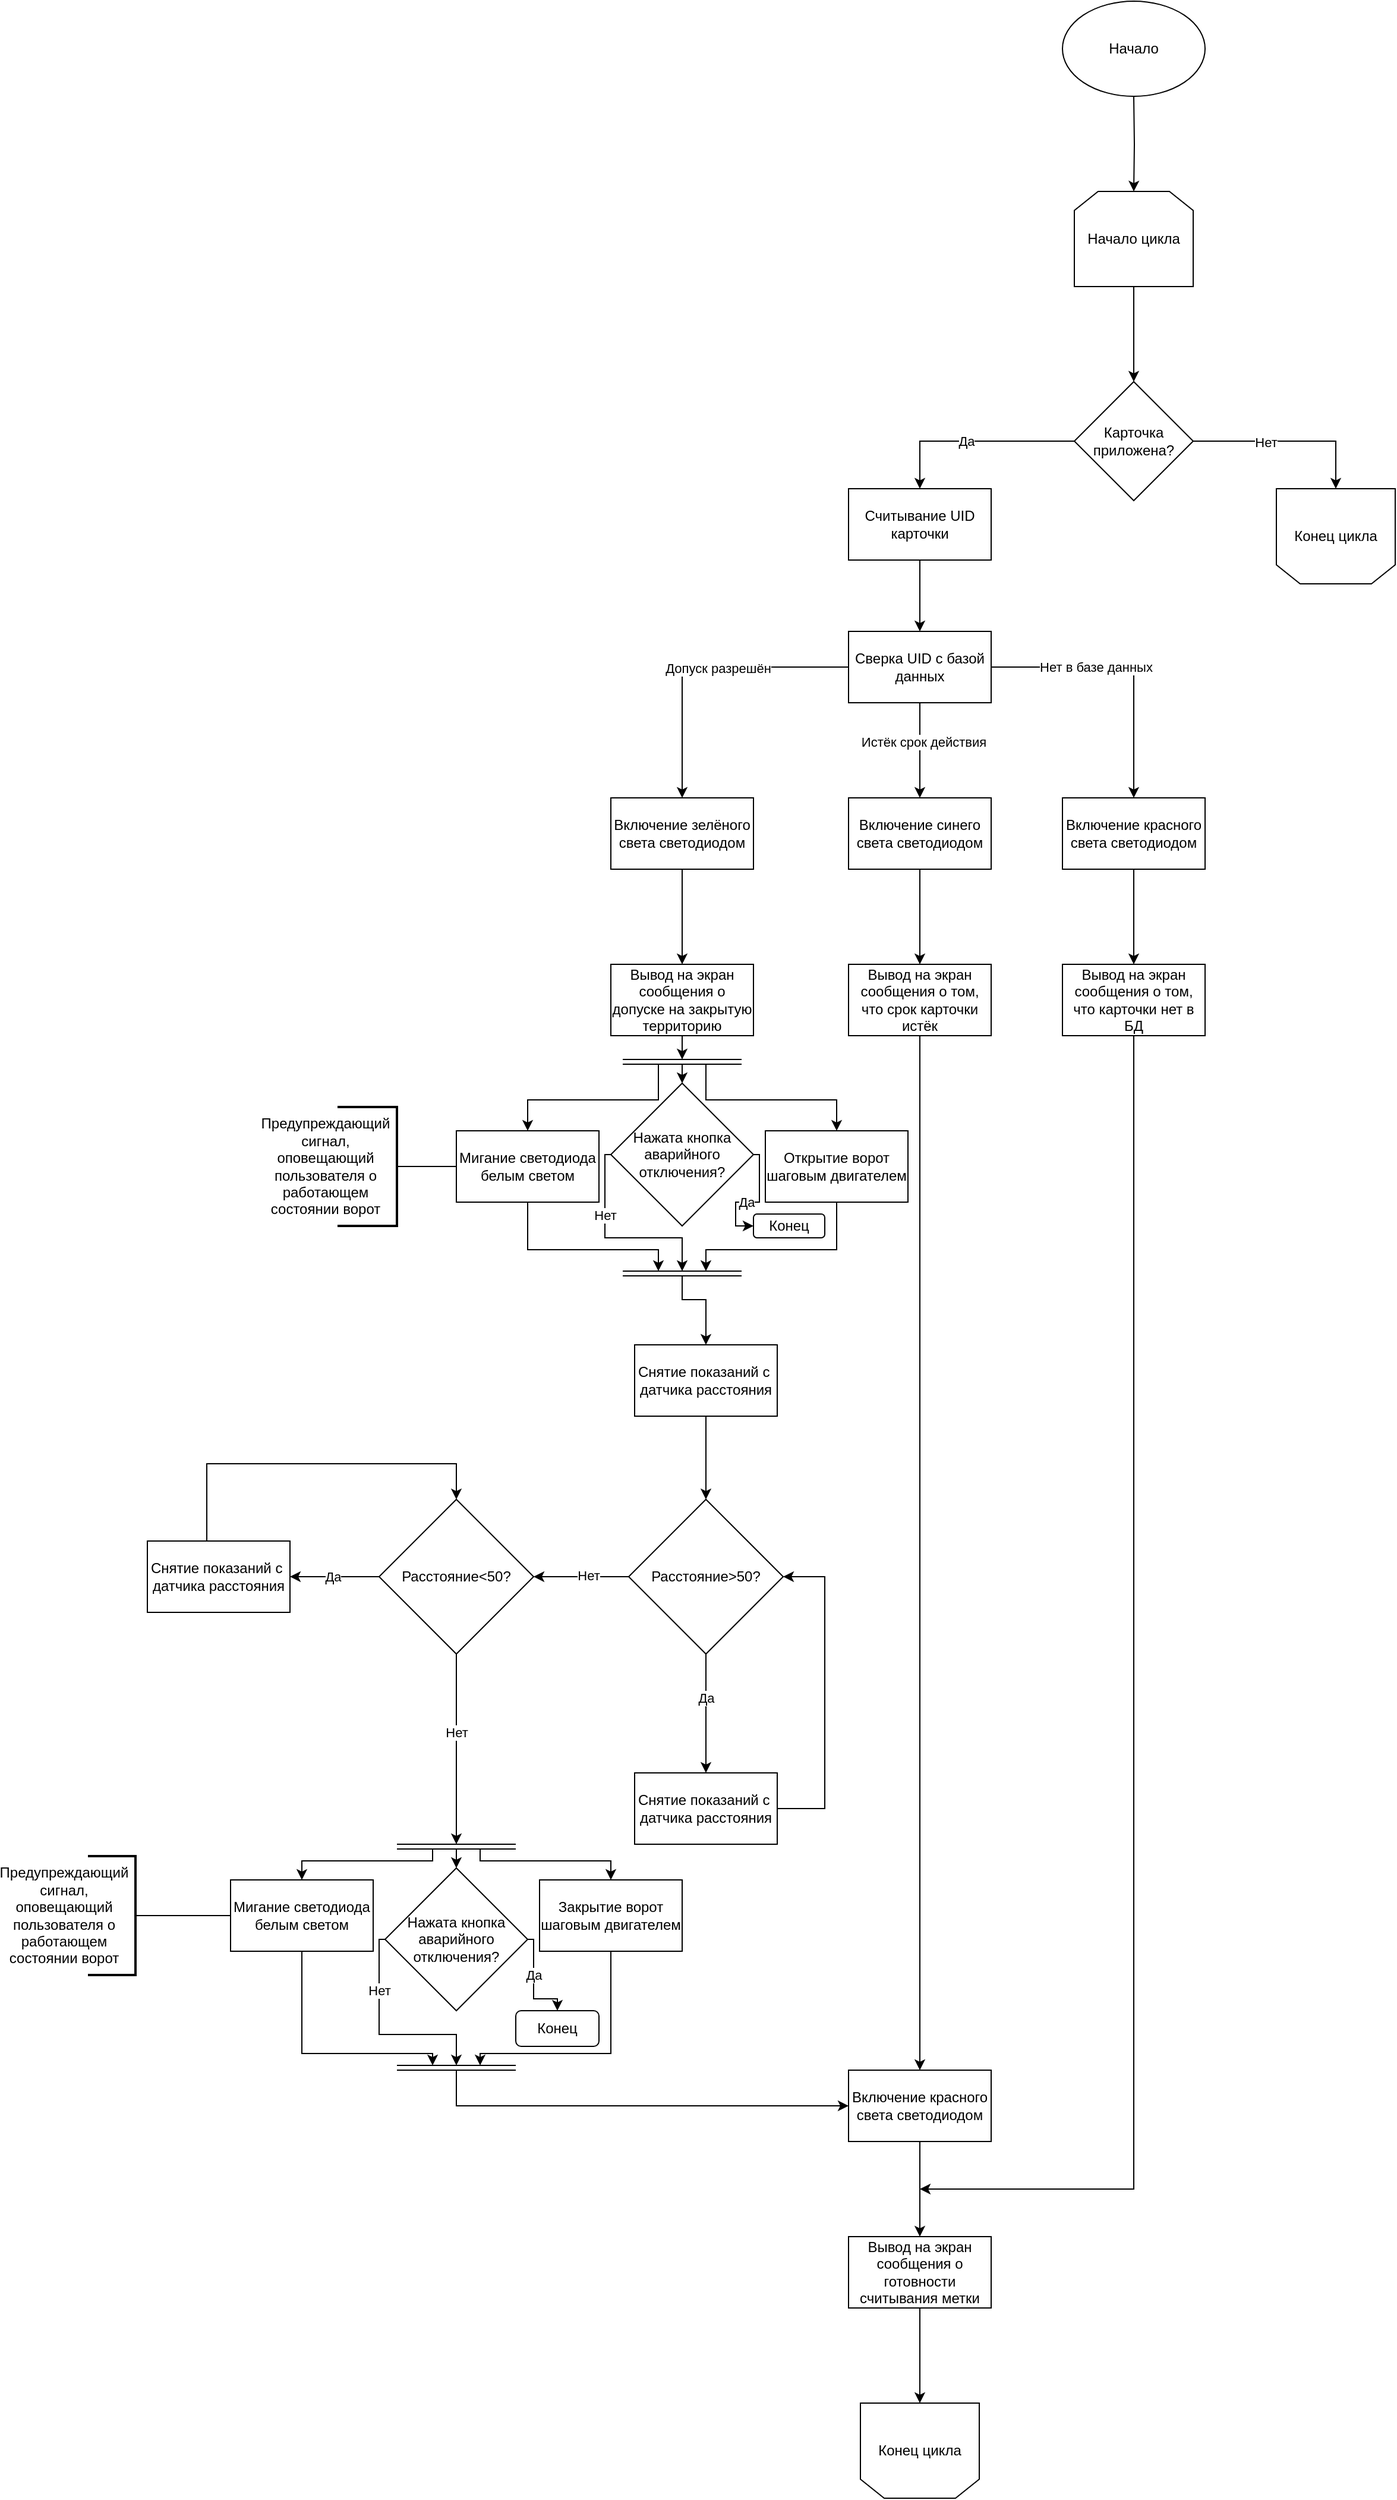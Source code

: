 <mxfile version="26.0.7">
  <diagram name="Страница — 1" id="t1DTH6luhI0Vncp7Gcck">
    <mxGraphModel dx="1982" dy="653" grid="1" gridSize="10" guides="1" tooltips="1" connect="1" arrows="1" fold="1" page="1" pageScale="1" pageWidth="827" pageHeight="1169" math="0" shadow="0">
      <root>
        <mxCell id="0" />
        <mxCell id="1" parent="0" />
        <mxCell id="eaVRgLf13GCo1K8f5q9O-1" value="Начало" style="ellipse;whiteSpace=wrap;html=1;" parent="1" vertex="1">
          <mxGeometry x="320" y="190" width="120" height="80" as="geometry" />
        </mxCell>
        <mxCell id="eaVRgLf13GCo1K8f5q9O-6" style="edgeStyle=orthogonalEdgeStyle;rounded=0;orthogonalLoop=1;jettySize=auto;html=1;entryX=0.5;entryY=0;entryDx=0;entryDy=0;" parent="1" target="eaVRgLf13GCo1K8f5q9O-5" edge="1">
          <mxGeometry relative="1" as="geometry">
            <mxPoint x="380.0" y="270" as="sourcePoint" />
          </mxGeometry>
        </mxCell>
        <mxCell id="eaVRgLf13GCo1K8f5q9O-8" style="edgeStyle=orthogonalEdgeStyle;rounded=0;orthogonalLoop=1;jettySize=auto;html=1;entryX=0.5;entryY=0;entryDx=0;entryDy=0;" parent="1" source="eaVRgLf13GCo1K8f5q9O-5" target="eaVRgLf13GCo1K8f5q9O-7" edge="1">
          <mxGeometry relative="1" as="geometry" />
        </mxCell>
        <mxCell id="eaVRgLf13GCo1K8f5q9O-5" value="Начало цикла" style="shape=loopLimit;whiteSpace=wrap;html=1;" parent="1" vertex="1">
          <mxGeometry x="330" y="350" width="100" height="80" as="geometry" />
        </mxCell>
        <mxCell id="eaVRgLf13GCo1K8f5q9O-10" value="" style="edgeStyle=orthogonalEdgeStyle;rounded=0;orthogonalLoop=1;jettySize=auto;html=1;entryX=0.5;entryY=1;entryDx=0;entryDy=0;" parent="1" source="eaVRgLf13GCo1K8f5q9O-7" target="eaVRgLf13GCo1K8f5q9O-12" edge="1">
          <mxGeometry relative="1" as="geometry">
            <mxPoint x="500" y="560" as="targetPoint" />
          </mxGeometry>
        </mxCell>
        <mxCell id="eaVRgLf13GCo1K8f5q9O-11" value="Нет" style="edgeLabel;html=1;align=center;verticalAlign=middle;resizable=0;points=[];" parent="eaVRgLf13GCo1K8f5q9O-10" vertex="1" connectable="0">
          <mxGeometry x="-0.245" y="-1" relative="1" as="geometry">
            <mxPoint as="offset" />
          </mxGeometry>
        </mxCell>
        <mxCell id="eaVRgLf13GCo1K8f5q9O-14" value="" style="edgeStyle=orthogonalEdgeStyle;rounded=0;orthogonalLoop=1;jettySize=auto;html=1;" parent="1" source="eaVRgLf13GCo1K8f5q9O-7" target="eaVRgLf13GCo1K8f5q9O-13" edge="1">
          <mxGeometry relative="1" as="geometry">
            <Array as="points">
              <mxPoint x="200" y="560" />
            </Array>
          </mxGeometry>
        </mxCell>
        <mxCell id="eaVRgLf13GCo1K8f5q9O-15" value="Да" style="edgeLabel;html=1;align=center;verticalAlign=middle;resizable=0;points=[];" parent="eaVRgLf13GCo1K8f5q9O-14" vertex="1" connectable="0">
          <mxGeometry x="0.078" relative="1" as="geometry">
            <mxPoint as="offset" />
          </mxGeometry>
        </mxCell>
        <mxCell id="eaVRgLf13GCo1K8f5q9O-7" value="Карточка приложена?" style="rhombus;whiteSpace=wrap;html=1;" parent="1" vertex="1">
          <mxGeometry x="330" y="510" width="100" height="100" as="geometry" />
        </mxCell>
        <mxCell id="eaVRgLf13GCo1K8f5q9O-12" value="Конец цикла" style="shape=loopLimit;whiteSpace=wrap;html=1;direction=west;" parent="1" vertex="1">
          <mxGeometry x="500" y="600" width="100" height="80" as="geometry" />
        </mxCell>
        <mxCell id="eaVRgLf13GCo1K8f5q9O-17" style="edgeStyle=orthogonalEdgeStyle;rounded=0;orthogonalLoop=1;jettySize=auto;html=1;entryX=0.5;entryY=0;entryDx=0;entryDy=0;" parent="1" source="eaVRgLf13GCo1K8f5q9O-13" target="eaVRgLf13GCo1K8f5q9O-16" edge="1">
          <mxGeometry relative="1" as="geometry" />
        </mxCell>
        <mxCell id="eaVRgLf13GCo1K8f5q9O-13" value="Считывание UID карточки" style="whiteSpace=wrap;html=1;" parent="1" vertex="1">
          <mxGeometry x="140" y="600" width="120" height="60" as="geometry" />
        </mxCell>
        <mxCell id="eaVRgLf13GCo1K8f5q9O-37" style="edgeStyle=orthogonalEdgeStyle;rounded=0;orthogonalLoop=1;jettySize=auto;html=1;entryX=0.5;entryY=0;entryDx=0;entryDy=0;" parent="1" source="eaVRgLf13GCo1K8f5q9O-16" target="eaVRgLf13GCo1K8f5q9O-27" edge="1">
          <mxGeometry relative="1" as="geometry" />
        </mxCell>
        <mxCell id="eaVRgLf13GCo1K8f5q9O-40" value="Допуск разрешён" style="edgeLabel;html=1;align=center;verticalAlign=middle;resizable=0;points=[];" parent="eaVRgLf13GCo1K8f5q9O-37" vertex="1" connectable="0">
          <mxGeometry x="-0.116" y="1" relative="1" as="geometry">
            <mxPoint as="offset" />
          </mxGeometry>
        </mxCell>
        <mxCell id="eaVRgLf13GCo1K8f5q9O-38" style="edgeStyle=orthogonalEdgeStyle;rounded=0;orthogonalLoop=1;jettySize=auto;html=1;entryX=0.5;entryY=0;entryDx=0;entryDy=0;" parent="1" source="eaVRgLf13GCo1K8f5q9O-16" target="eaVRgLf13GCo1K8f5q9O-29" edge="1">
          <mxGeometry relative="1" as="geometry" />
        </mxCell>
        <mxCell id="eaVRgLf13GCo1K8f5q9O-41" value="Истёк срок действия" style="edgeLabel;html=1;align=center;verticalAlign=middle;resizable=0;points=[];" parent="eaVRgLf13GCo1K8f5q9O-38" vertex="1" connectable="0">
          <mxGeometry x="-0.172" y="3" relative="1" as="geometry">
            <mxPoint as="offset" />
          </mxGeometry>
        </mxCell>
        <mxCell id="eaVRgLf13GCo1K8f5q9O-39" style="edgeStyle=orthogonalEdgeStyle;rounded=0;orthogonalLoop=1;jettySize=auto;html=1;entryX=0.5;entryY=0;entryDx=0;entryDy=0;" parent="1" source="eaVRgLf13GCo1K8f5q9O-16" target="eaVRgLf13GCo1K8f5q9O-28" edge="1">
          <mxGeometry relative="1" as="geometry" />
        </mxCell>
        <mxCell id="eaVRgLf13GCo1K8f5q9O-42" value="Нет в базе данных" style="edgeLabel;html=1;align=center;verticalAlign=middle;resizable=0;points=[];" parent="eaVRgLf13GCo1K8f5q9O-39" vertex="1" connectable="0">
          <mxGeometry x="-0.241" relative="1" as="geometry">
            <mxPoint as="offset" />
          </mxGeometry>
        </mxCell>
        <mxCell id="eaVRgLf13GCo1K8f5q9O-16" value="Сверка UID с базой данных" style="rounded=0;whiteSpace=wrap;html=1;" parent="1" vertex="1">
          <mxGeometry x="140" y="720" width="120" height="60" as="geometry" />
        </mxCell>
        <mxCell id="eaVRgLf13GCo1K8f5q9O-78" style="edgeStyle=orthogonalEdgeStyle;rounded=0;orthogonalLoop=1;jettySize=auto;html=1;exitX=0.5;exitY=1;exitDx=0;exitDy=0;" parent="1" source="eaVRgLf13GCo1K8f5q9O-18" edge="1">
          <mxGeometry relative="1" as="geometry">
            <Array as="points">
              <mxPoint x="380" y="2030" />
            </Array>
            <mxPoint x="320.0" y="1140" as="sourcePoint" />
            <mxPoint x="200" y="2030" as="targetPoint" />
          </mxGeometry>
        </mxCell>
        <mxCell id="eaVRgLf13GCo1K8f5q9O-18" value="Вывод на экран сообщения о том, что карточки нет в БД" style="rounded=0;whiteSpace=wrap;html=1;" parent="1" vertex="1">
          <mxGeometry x="320" y="1000" width="120" height="60" as="geometry" />
        </mxCell>
        <mxCell id="eaVRgLf13GCo1K8f5q9O-77" style="edgeStyle=orthogonalEdgeStyle;rounded=0;orthogonalLoop=1;jettySize=auto;html=1;entryX=0.5;entryY=0;entryDx=0;entryDy=0;" parent="1" source="eaVRgLf13GCo1K8f5q9O-19" target="eaVRgLf13GCo1K8f5q9O-75" edge="1">
          <mxGeometry relative="1" as="geometry" />
        </mxCell>
        <mxCell id="eaVRgLf13GCo1K8f5q9O-19" value="Вывод на экран сообщения о том, что срок карточки истёк" style="rounded=0;whiteSpace=wrap;html=1;" parent="1" vertex="1">
          <mxGeometry x="140" y="1000" width="120" height="60" as="geometry" />
        </mxCell>
        <mxCell id="64g3UU07tkRlju5w_jRk-73" style="edgeStyle=orthogonalEdgeStyle;rounded=0;orthogonalLoop=1;jettySize=auto;html=1;" edge="1" parent="1" source="eaVRgLf13GCo1K8f5q9O-20">
          <mxGeometry relative="1" as="geometry">
            <mxPoint y="1080" as="targetPoint" />
          </mxGeometry>
        </mxCell>
        <mxCell id="eaVRgLf13GCo1K8f5q9O-20" value="Вывод на экран сообщения о допуске на закрытую территорию" style="rounded=0;whiteSpace=wrap;html=1;" parent="1" vertex="1">
          <mxGeometry x="-60" y="1000" width="120" height="60" as="geometry" />
        </mxCell>
        <mxCell id="eaVRgLf13GCo1K8f5q9O-45" style="edgeStyle=orthogonalEdgeStyle;rounded=0;orthogonalLoop=1;jettySize=auto;html=1;entryX=0.5;entryY=0;entryDx=0;entryDy=0;" parent="1" source="eaVRgLf13GCo1K8f5q9O-27" target="eaVRgLf13GCo1K8f5q9O-20" edge="1">
          <mxGeometry relative="1" as="geometry" />
        </mxCell>
        <mxCell id="eaVRgLf13GCo1K8f5q9O-27" value="Включение зелёного света светодиодом" style="rounded=0;whiteSpace=wrap;html=1;" parent="1" vertex="1">
          <mxGeometry x="-60" y="860" width="120" height="60" as="geometry" />
        </mxCell>
        <mxCell id="eaVRgLf13GCo1K8f5q9O-43" style="edgeStyle=orthogonalEdgeStyle;rounded=0;orthogonalLoop=1;jettySize=auto;html=1;entryX=0.5;entryY=0;entryDx=0;entryDy=0;" parent="1" source="eaVRgLf13GCo1K8f5q9O-28" target="eaVRgLf13GCo1K8f5q9O-18" edge="1">
          <mxGeometry relative="1" as="geometry" />
        </mxCell>
        <mxCell id="eaVRgLf13GCo1K8f5q9O-28" value="Включение красного света светодиодом" style="rounded=0;whiteSpace=wrap;html=1;" parent="1" vertex="1">
          <mxGeometry x="320" y="860" width="120" height="60" as="geometry" />
        </mxCell>
        <mxCell id="eaVRgLf13GCo1K8f5q9O-44" style="edgeStyle=orthogonalEdgeStyle;rounded=0;orthogonalLoop=1;jettySize=auto;html=1;entryX=0.5;entryY=0;entryDx=0;entryDy=0;" parent="1" source="eaVRgLf13GCo1K8f5q9O-29" target="eaVRgLf13GCo1K8f5q9O-19" edge="1">
          <mxGeometry relative="1" as="geometry" />
        </mxCell>
        <mxCell id="eaVRgLf13GCo1K8f5q9O-29" value="Включение синего света светодиодом" style="rounded=0;whiteSpace=wrap;html=1;" parent="1" vertex="1">
          <mxGeometry x="140" y="860" width="120" height="60" as="geometry" />
        </mxCell>
        <mxCell id="eaVRgLf13GCo1K8f5q9O-34" value="Открытие ворот шаговым двигателем" style="rounded=0;whiteSpace=wrap;html=1;" parent="1" vertex="1">
          <mxGeometry x="70" y="1140" width="120" height="60" as="geometry" />
        </mxCell>
        <mxCell id="64g3UU07tkRlju5w_jRk-20" style="edgeStyle=orthogonalEdgeStyle;rounded=0;orthogonalLoop=1;jettySize=auto;html=1;" edge="1" parent="1" source="eaVRgLf13GCo1K8f5q9O-49" target="eaVRgLf13GCo1K8f5q9O-52">
          <mxGeometry relative="1" as="geometry" />
        </mxCell>
        <mxCell id="eaVRgLf13GCo1K8f5q9O-49" value="Снятие показаний с&amp;nbsp; датчика расстояния" style="rounded=0;whiteSpace=wrap;html=1;" parent="1" vertex="1">
          <mxGeometry x="-40" y="1320" width="120" height="60" as="geometry" />
        </mxCell>
        <mxCell id="eaVRgLf13GCo1K8f5q9O-56" value="" style="edgeStyle=orthogonalEdgeStyle;rounded=0;orthogonalLoop=1;jettySize=auto;html=1;" parent="1" source="eaVRgLf13GCo1K8f5q9O-52" target="eaVRgLf13GCo1K8f5q9O-55" edge="1">
          <mxGeometry relative="1" as="geometry" />
        </mxCell>
        <mxCell id="eaVRgLf13GCo1K8f5q9O-64" value="Да" style="edgeLabel;html=1;align=center;verticalAlign=middle;resizable=0;points=[];" parent="eaVRgLf13GCo1K8f5q9O-56" vertex="1" connectable="0">
          <mxGeometry x="-0.272" relative="1" as="geometry">
            <mxPoint as="offset" />
          </mxGeometry>
        </mxCell>
        <mxCell id="eaVRgLf13GCo1K8f5q9O-63" value="" style="edgeStyle=orthogonalEdgeStyle;rounded=0;orthogonalLoop=1;jettySize=auto;html=1;exitX=0;exitY=0.5;exitDx=0;exitDy=0;entryX=1;entryY=0.5;entryDx=0;entryDy=0;" parent="1" source="eaVRgLf13GCo1K8f5q9O-52" target="eaVRgLf13GCo1K8f5q9O-62" edge="1">
          <mxGeometry relative="1" as="geometry">
            <Array as="points">
              <mxPoint x="-90" y="1515" />
              <mxPoint x="-90" y="1515" />
            </Array>
          </mxGeometry>
        </mxCell>
        <mxCell id="eaVRgLf13GCo1K8f5q9O-71" value="Нет" style="edgeLabel;html=1;align=center;verticalAlign=middle;resizable=0;points=[];" parent="eaVRgLf13GCo1K8f5q9O-63" vertex="1" connectable="0">
          <mxGeometry x="-0.143" y="-1" relative="1" as="geometry">
            <mxPoint as="offset" />
          </mxGeometry>
        </mxCell>
        <mxCell id="eaVRgLf13GCo1K8f5q9O-52" value="Расстояние&amp;gt;50?" style="rhombus;whiteSpace=wrap;html=1;" parent="1" vertex="1">
          <mxGeometry x="-45" y="1450" width="130" height="130" as="geometry" />
        </mxCell>
        <mxCell id="64g3UU07tkRlju5w_jRk-40" style="edgeStyle=orthogonalEdgeStyle;rounded=0;orthogonalLoop=1;jettySize=auto;html=1;entryX=1;entryY=0.5;entryDx=0;entryDy=0;exitX=1;exitY=0.5;exitDx=0;exitDy=0;" edge="1" parent="1" source="eaVRgLf13GCo1K8f5q9O-55" target="eaVRgLf13GCo1K8f5q9O-52">
          <mxGeometry relative="1" as="geometry">
            <Array as="points">
              <mxPoint x="120" y="1710" />
              <mxPoint x="120" y="1515" />
            </Array>
          </mxGeometry>
        </mxCell>
        <mxCell id="eaVRgLf13GCo1K8f5q9O-55" value="Снятие показаний с&amp;nbsp; датчика расстояния" style="rounded=0;whiteSpace=wrap;html=1;" parent="1" vertex="1">
          <mxGeometry x="-40" y="1680" width="120" height="60" as="geometry" />
        </mxCell>
        <mxCell id="eaVRgLf13GCo1K8f5q9O-67" value="" style="edgeStyle=orthogonalEdgeStyle;rounded=0;orthogonalLoop=1;jettySize=auto;html=1;" parent="1" source="eaVRgLf13GCo1K8f5q9O-62" target="eaVRgLf13GCo1K8f5q9O-66" edge="1">
          <mxGeometry relative="1" as="geometry" />
        </mxCell>
        <mxCell id="eaVRgLf13GCo1K8f5q9O-68" value="Да" style="edgeLabel;html=1;align=center;verticalAlign=middle;resizable=0;points=[];" parent="eaVRgLf13GCo1K8f5q9O-67" vertex="1" connectable="0">
          <mxGeometry x="0.039" relative="1" as="geometry">
            <mxPoint as="offset" />
          </mxGeometry>
        </mxCell>
        <mxCell id="64g3UU07tkRlju5w_jRk-23" style="edgeStyle=orthogonalEdgeStyle;rounded=0;orthogonalLoop=1;jettySize=auto;html=1;" edge="1" parent="1" source="eaVRgLf13GCo1K8f5q9O-62">
          <mxGeometry relative="1" as="geometry">
            <mxPoint x="-190" y="1740" as="targetPoint" />
          </mxGeometry>
        </mxCell>
        <mxCell id="64g3UU07tkRlju5w_jRk-25" value="Нет" style="edgeLabel;html=1;align=center;verticalAlign=middle;resizable=0;points=[];" vertex="1" connectable="0" parent="64g3UU07tkRlju5w_jRk-23">
          <mxGeometry x="-0.176" relative="1" as="geometry">
            <mxPoint as="offset" />
          </mxGeometry>
        </mxCell>
        <mxCell id="eaVRgLf13GCo1K8f5q9O-62" value="Расстояние&amp;lt;50?" style="rhombus;whiteSpace=wrap;html=1;" parent="1" vertex="1">
          <mxGeometry x="-255" y="1450" width="130" height="130" as="geometry" />
        </mxCell>
        <mxCell id="eaVRgLf13GCo1K8f5q9O-69" style="edgeStyle=orthogonalEdgeStyle;rounded=0;orthogonalLoop=1;jettySize=auto;html=1;entryX=0.5;entryY=0;entryDx=0;entryDy=0;" parent="1" source="eaVRgLf13GCo1K8f5q9O-66" target="eaVRgLf13GCo1K8f5q9O-62" edge="1">
          <mxGeometry relative="1" as="geometry">
            <Array as="points">
              <mxPoint x="-400" y="1420" />
              <mxPoint x="-190" y="1420" />
            </Array>
          </mxGeometry>
        </mxCell>
        <mxCell id="eaVRgLf13GCo1K8f5q9O-66" value="Снятие показаний с&amp;nbsp; датчика расстояния" style="whiteSpace=wrap;html=1;" parent="1" vertex="1">
          <mxGeometry x="-450" y="1485" width="120" height="60" as="geometry" />
        </mxCell>
        <mxCell id="eaVRgLf13GCo1K8f5q9O-72" value="Закрытие ворот шаговым двигателем" style="rounded=0;whiteSpace=wrap;html=1;" parent="1" vertex="1">
          <mxGeometry x="-120" y="1770" width="120" height="60" as="geometry" />
        </mxCell>
        <mxCell id="eaVRgLf13GCo1K8f5q9O-81" value="" style="edgeStyle=orthogonalEdgeStyle;rounded=0;orthogonalLoop=1;jettySize=auto;html=1;" parent="1" source="eaVRgLf13GCo1K8f5q9O-75" target="eaVRgLf13GCo1K8f5q9O-80" edge="1">
          <mxGeometry relative="1" as="geometry" />
        </mxCell>
        <mxCell id="eaVRgLf13GCo1K8f5q9O-75" value="Включение красного света светодиодом" style="rounded=0;whiteSpace=wrap;html=1;" parent="1" vertex="1">
          <mxGeometry x="140" y="1930" width="120" height="60" as="geometry" />
        </mxCell>
        <mxCell id="eaVRgLf13GCo1K8f5q9O-84" value="" style="edgeStyle=orthogonalEdgeStyle;rounded=0;orthogonalLoop=1;jettySize=auto;html=1;" parent="1" source="eaVRgLf13GCo1K8f5q9O-80" target="eaVRgLf13GCo1K8f5q9O-83" edge="1">
          <mxGeometry relative="1" as="geometry" />
        </mxCell>
        <mxCell id="eaVRgLf13GCo1K8f5q9O-80" value="Вывод на экран сообщения о готовности считывания метки" style="rounded=0;whiteSpace=wrap;html=1;" parent="1" vertex="1">
          <mxGeometry x="140" y="2070" width="120" height="60" as="geometry" />
        </mxCell>
        <mxCell id="eaVRgLf13GCo1K8f5q9O-83" value="Конец цикла" style="shape=loopLimit;whiteSpace=wrap;html=1;direction=west;" parent="1" vertex="1">
          <mxGeometry x="150" y="2210" width="100" height="80" as="geometry" />
        </mxCell>
        <mxCell id="64g3UU07tkRlju5w_jRk-1" value="Мигание светодиода белым светом" style="rounded=0;whiteSpace=wrap;html=1;" vertex="1" parent="1">
          <mxGeometry x="-190" y="1140" width="120" height="60" as="geometry" />
        </mxCell>
        <mxCell id="64g3UU07tkRlju5w_jRk-8" value="" style="endArrow=classic;html=1;rounded=0;entryX=0.5;entryY=0;entryDx=0;entryDy=0;" edge="1" parent="1" target="64g3UU07tkRlju5w_jRk-1">
          <mxGeometry width="50" height="50" relative="1" as="geometry">
            <mxPoint x="-20" y="1084" as="sourcePoint" />
            <mxPoint x="-100" y="1134" as="targetPoint" />
            <Array as="points">
              <mxPoint x="-20" y="1114" />
              <mxPoint x="-130" y="1114" />
            </Array>
          </mxGeometry>
        </mxCell>
        <mxCell id="64g3UU07tkRlju5w_jRk-9" value="" style="endArrow=classic;html=1;rounded=0;entryX=0.5;entryY=0;entryDx=0;entryDy=0;" edge="1" parent="1" target="eaVRgLf13GCo1K8f5q9O-34">
          <mxGeometry width="50" height="50" relative="1" as="geometry">
            <mxPoint x="20" y="1084" as="sourcePoint" />
            <mxPoint x="150" y="1134" as="targetPoint" />
            <Array as="points">
              <mxPoint x="20" y="1114" />
              <mxPoint x="130" y="1114" />
            </Array>
          </mxGeometry>
        </mxCell>
        <mxCell id="64g3UU07tkRlju5w_jRk-14" value="" style="endArrow=classic;html=1;rounded=0;" edge="1" parent="1">
          <mxGeometry width="50" height="50" relative="1" as="geometry">
            <mxPoint y="1262" as="sourcePoint" />
            <mxPoint x="20" y="1320" as="targetPoint" />
            <Array as="points">
              <mxPoint y="1282" />
              <mxPoint x="10" y="1282" />
              <mxPoint x="20" y="1282" />
            </Array>
          </mxGeometry>
        </mxCell>
        <mxCell id="64g3UU07tkRlju5w_jRk-19" value="Предупреждающий сигнал, оповещающий пользователя о работающем состоянии ворот" style="text;html=1;align=center;verticalAlign=middle;whiteSpace=wrap;rounded=0;" vertex="1" parent="1">
          <mxGeometry x="-330" y="1155" width="60" height="30" as="geometry" />
        </mxCell>
        <mxCell id="64g3UU07tkRlju5w_jRk-21" value="Мигание светодиода белым светом" style="rounded=0;whiteSpace=wrap;html=1;" vertex="1" parent="1">
          <mxGeometry x="-380" y="1770" width="120" height="60" as="geometry" />
        </mxCell>
        <mxCell id="64g3UU07tkRlju5w_jRk-26" value="" style="endArrow=classic;html=1;rounded=0;entryX=0.5;entryY=0;entryDx=0;entryDy=0;" edge="1" parent="1" target="64g3UU07tkRlju5w_jRk-21">
          <mxGeometry width="50" height="50" relative="1" as="geometry">
            <mxPoint x="-210" y="1744" as="sourcePoint" />
            <mxPoint x="-320" y="1764.0" as="targetPoint" />
            <Array as="points">
              <mxPoint x="-210" y="1754" />
              <mxPoint x="-320" y="1754" />
            </Array>
          </mxGeometry>
        </mxCell>
        <mxCell id="64g3UU07tkRlju5w_jRk-27" value="" style="endArrow=classic;html=1;rounded=0;entryX=0.5;entryY=0;entryDx=0;entryDy=0;" edge="1" parent="1" target="eaVRgLf13GCo1K8f5q9O-72">
          <mxGeometry width="50" height="50" relative="1" as="geometry">
            <mxPoint x="-170" y="1744" as="sourcePoint" />
            <mxPoint x="-60" y="1764.0" as="targetPoint" />
            <Array as="points">
              <mxPoint x="-170" y="1754" />
              <mxPoint x="-120" y="1754" />
              <mxPoint x="-60" y="1754" />
            </Array>
          </mxGeometry>
        </mxCell>
        <mxCell id="64g3UU07tkRlju5w_jRk-33" value="Предупреждающий сигнал, оповещающий пользователя о работающем состоянии ворот" style="text;html=1;align=center;verticalAlign=middle;whiteSpace=wrap;rounded=0;" vertex="1" parent="1">
          <mxGeometry x="-550" y="1785" width="60" height="30" as="geometry" />
        </mxCell>
        <mxCell id="64g3UU07tkRlju5w_jRk-36" value="" style="endArrow=classic;html=1;rounded=0;exitX=0.5;exitY=1;exitDx=0;exitDy=0;" edge="1" parent="1" source="64g3UU07tkRlju5w_jRk-21">
          <mxGeometry width="50" height="50" relative="1" as="geometry">
            <mxPoint x="-320" y="1836.0" as="sourcePoint" />
            <mxPoint x="-210" y="1926" as="targetPoint" />
            <Array as="points">
              <mxPoint x="-320" y="1866" />
              <mxPoint x="-320" y="1916" />
              <mxPoint x="-240" y="1916" />
              <mxPoint x="-210" y="1916" />
            </Array>
          </mxGeometry>
        </mxCell>
        <mxCell id="64g3UU07tkRlju5w_jRk-37" value="" style="endArrow=classic;html=1;rounded=0;exitX=0.5;exitY=1;exitDx=0;exitDy=0;" edge="1" parent="1" source="eaVRgLf13GCo1K8f5q9O-72">
          <mxGeometry width="50" height="50" relative="1" as="geometry">
            <mxPoint x="-60" y="1836.0" as="sourcePoint" />
            <mxPoint x="-170" y="1926" as="targetPoint" />
            <Array as="points">
              <mxPoint x="-60" y="1866" />
              <mxPoint x="-60" y="1906" />
              <mxPoint x="-60" y="1916" />
              <mxPoint x="-90" y="1916" />
              <mxPoint x="-170" y="1916" />
            </Array>
          </mxGeometry>
        </mxCell>
        <mxCell id="64g3UU07tkRlju5w_jRk-39" value="" style="endArrow=classic;html=1;rounded=0;entryX=0;entryY=0.5;entryDx=0;entryDy=0;" edge="1" parent="1" target="eaVRgLf13GCo1K8f5q9O-75">
          <mxGeometry width="50" height="50" relative="1" as="geometry">
            <mxPoint x="-190" y="1930" as="sourcePoint" />
            <mxPoint x="-140" y="1840" as="targetPoint" />
            <Array as="points">
              <mxPoint x="-190" y="1960" />
            </Array>
          </mxGeometry>
        </mxCell>
        <mxCell id="64g3UU07tkRlju5w_jRk-50" value="" style="strokeWidth=2;html=1;shape=mxgraph.flowchart.annotation_1;align=left;pointerEvents=1;direction=west;" vertex="1" parent="1">
          <mxGeometry x="-500" y="1750" width="40" height="100" as="geometry" />
        </mxCell>
        <mxCell id="64g3UU07tkRlju5w_jRk-53" value="" style="endArrow=none;html=1;rounded=0;exitX=0;exitY=0.5;exitDx=0;exitDy=0;exitPerimeter=0;entryX=0;entryY=0.5;entryDx=0;entryDy=0;" edge="1" parent="1" source="64g3UU07tkRlju5w_jRk-50" target="64g3UU07tkRlju5w_jRk-21">
          <mxGeometry relative="1" as="geometry">
            <mxPoint x="-420" y="1800" as="sourcePoint" />
            <mxPoint x="-260" y="1800" as="targetPoint" />
          </mxGeometry>
        </mxCell>
        <mxCell id="64g3UU07tkRlju5w_jRk-54" value="" style="strokeWidth=2;html=1;shape=mxgraph.flowchart.annotation_1;align=left;pointerEvents=1;direction=west;" vertex="1" parent="1">
          <mxGeometry x="-290" y="1120" width="50" height="100" as="geometry" />
        </mxCell>
        <mxCell id="64g3UU07tkRlju5w_jRk-55" value="" style="shape=link;html=1;rounded=0;" edge="1" parent="1">
          <mxGeometry width="100" relative="1" as="geometry">
            <mxPoint x="-240" y="1928" as="sourcePoint" />
            <mxPoint x="-140" y="1928" as="targetPoint" />
          </mxGeometry>
        </mxCell>
        <mxCell id="64g3UU07tkRlju5w_jRk-56" value="" style="shape=link;html=1;rounded=0;" edge="1" parent="1">
          <mxGeometry width="100" relative="1" as="geometry">
            <mxPoint x="-240" y="1742" as="sourcePoint" />
            <mxPoint x="-140" y="1742" as="targetPoint" />
          </mxGeometry>
        </mxCell>
        <mxCell id="64g3UU07tkRlju5w_jRk-64" value="Конец" style="rounded=1;whiteSpace=wrap;html=1;" vertex="1" parent="1">
          <mxGeometry x="-140" y="1880" width="70" height="30" as="geometry" />
        </mxCell>
        <mxCell id="64g3UU07tkRlju5w_jRk-65" value="" style="endArrow=classic;html=1;rounded=0;entryX=0.5;entryY=0;entryDx=0;entryDy=0;exitX=1;exitY=0.5;exitDx=0;exitDy=0;" edge="1" parent="1" target="64g3UU07tkRlju5w_jRk-64">
          <mxGeometry width="50" height="50" relative="1" as="geometry">
            <mxPoint x="-135" y="1820" as="sourcePoint" />
            <mxPoint x="-120" y="1880" as="targetPoint" />
            <Array as="points">
              <mxPoint x="-125" y="1820" />
              <mxPoint x="-125" y="1870" />
              <mxPoint x="-105" y="1870" />
            </Array>
          </mxGeometry>
        </mxCell>
        <mxCell id="64g3UU07tkRlju5w_jRk-66" value="Да" style="edgeLabel;html=1;align=center;verticalAlign=middle;resizable=0;points=[];" vertex="1" connectable="0" parent="64g3UU07tkRlju5w_jRk-65">
          <mxGeometry x="-0.432" y="1" relative="1" as="geometry">
            <mxPoint x="-1" y="14" as="offset" />
          </mxGeometry>
        </mxCell>
        <mxCell id="64g3UU07tkRlju5w_jRk-67" value="" style="endArrow=classic;html=1;rounded=0;exitX=0;exitY=0.5;exitDx=0;exitDy=0;" edge="1" parent="1">
          <mxGeometry width="50" height="50" relative="1" as="geometry">
            <mxPoint x="-245" y="1820" as="sourcePoint" />
            <mxPoint x="-190" y="1926" as="targetPoint" />
            <Array as="points">
              <mxPoint x="-255" y="1820" />
              <mxPoint x="-255" y="1900" />
              <mxPoint x="-195" y="1900" />
              <mxPoint x="-190" y="1900" />
            </Array>
          </mxGeometry>
        </mxCell>
        <mxCell id="64g3UU07tkRlju5w_jRk-69" value="Нет" style="edgeLabel;html=1;align=center;verticalAlign=middle;resizable=0;points=[];" vertex="1" connectable="0" parent="64g3UU07tkRlju5w_jRk-67">
          <mxGeometry x="-0.419" relative="1" as="geometry">
            <mxPoint as="offset" />
          </mxGeometry>
        </mxCell>
        <mxCell id="64g3UU07tkRlju5w_jRk-70" value="Нажата кнопка аварийного отключения?" style="rhombus;whiteSpace=wrap;html=1;" vertex="1" parent="1">
          <mxGeometry x="-250" y="1760" width="120" height="120" as="geometry" />
        </mxCell>
        <mxCell id="64g3UU07tkRlju5w_jRk-71" value="" style="endArrow=classic;html=1;rounded=0;entryX=0.5;entryY=0;entryDx=0;entryDy=0;" edge="1" parent="1" target="64g3UU07tkRlju5w_jRk-70">
          <mxGeometry width="50" height="50" relative="1" as="geometry">
            <mxPoint x="-190" y="1744" as="sourcePoint" />
            <mxPoint x="-190" y="1754" as="targetPoint" />
          </mxGeometry>
        </mxCell>
        <mxCell id="64g3UU07tkRlju5w_jRk-72" value="" style="endArrow=none;html=1;rounded=0;" edge="1" parent="1">
          <mxGeometry width="50" height="50" relative="1" as="geometry">
            <mxPoint x="-210" y="1170" as="sourcePoint" />
            <mxPoint x="-190" y="1170" as="targetPoint" />
            <Array as="points">
              <mxPoint x="-240" y="1170" />
            </Array>
          </mxGeometry>
        </mxCell>
        <mxCell id="64g3UU07tkRlju5w_jRk-74" value="" style="shape=link;html=1;rounded=0;" edge="1" parent="1">
          <mxGeometry width="100" relative="1" as="geometry">
            <mxPoint x="-50" y="1082" as="sourcePoint" />
            <mxPoint x="50" y="1082" as="targetPoint" />
          </mxGeometry>
        </mxCell>
        <mxCell id="64g3UU07tkRlju5w_jRk-76" value="" style="shape=link;html=1;rounded=0;" edge="1" parent="1">
          <mxGeometry width="100" relative="1" as="geometry">
            <mxPoint x="-50" y="1260" as="sourcePoint" />
            <mxPoint x="50" y="1260" as="targetPoint" />
          </mxGeometry>
        </mxCell>
        <mxCell id="64g3UU07tkRlju5w_jRk-77" value="Нажата кнопка аварийного отключения?" style="rhombus;whiteSpace=wrap;html=1;" vertex="1" parent="1">
          <mxGeometry x="-60" y="1100" width="120" height="120" as="geometry" />
        </mxCell>
        <mxCell id="64g3UU07tkRlju5w_jRk-78" value="" style="endArrow=classic;html=1;rounded=0;" edge="1" parent="1">
          <mxGeometry width="50" height="50" relative="1" as="geometry">
            <mxPoint x="130" y="1200" as="sourcePoint" />
            <mxPoint x="20" y="1258" as="targetPoint" />
            <Array as="points">
              <mxPoint x="130" y="1240" />
              <mxPoint x="20" y="1240" />
            </Array>
          </mxGeometry>
        </mxCell>
        <mxCell id="64g3UU07tkRlju5w_jRk-79" value="" style="endArrow=classic;html=1;rounded=0;exitX=0.5;exitY=1;exitDx=0;exitDy=0;" edge="1" parent="1" source="64g3UU07tkRlju5w_jRk-1">
          <mxGeometry width="50" height="50" relative="1" as="geometry">
            <mxPoint x="-130" y="1198" as="sourcePoint" />
            <mxPoint x="-20" y="1258" as="targetPoint" />
            <Array as="points">
              <mxPoint x="-130" y="1240" />
              <mxPoint x="-20" y="1240" />
            </Array>
          </mxGeometry>
        </mxCell>
        <mxCell id="64g3UU07tkRlju5w_jRk-80" value="" style="endArrow=classic;html=1;rounded=0;" edge="1" parent="1">
          <mxGeometry width="50" height="50" relative="1" as="geometry">
            <mxPoint x="-60" y="1160" as="sourcePoint" />
            <mxPoint y="1258" as="targetPoint" />
            <Array as="points">
              <mxPoint x="-65" y="1160" />
              <mxPoint x="-65" y="1230" />
              <mxPoint y="1230" />
            </Array>
          </mxGeometry>
        </mxCell>
        <mxCell id="64g3UU07tkRlju5w_jRk-81" value="Нет" style="edgeLabel;html=1;align=center;verticalAlign=middle;resizable=0;points=[];" vertex="1" connectable="0" parent="64g3UU07tkRlju5w_jRk-80">
          <mxGeometry x="-0.339" relative="1" as="geometry">
            <mxPoint as="offset" />
          </mxGeometry>
        </mxCell>
        <mxCell id="64g3UU07tkRlju5w_jRk-82" value="Конец" style="rounded=1;whiteSpace=wrap;html=1;" vertex="1" parent="1">
          <mxGeometry x="60" y="1210" width="60" height="20" as="geometry" />
        </mxCell>
        <mxCell id="64g3UU07tkRlju5w_jRk-83" value="" style="endArrow=classic;html=1;rounded=0;entryX=0;entryY=0.5;entryDx=0;entryDy=0;" edge="1" parent="1" target="64g3UU07tkRlju5w_jRk-82">
          <mxGeometry width="50" height="50" relative="1" as="geometry">
            <mxPoint x="60" y="1160" as="sourcePoint" />
            <mxPoint x="55" y="1220" as="targetPoint" />
            <Array as="points">
              <mxPoint x="65" y="1160" />
              <mxPoint x="65" y="1200" />
              <mxPoint x="45" y="1200" />
              <mxPoint x="45" y="1220" />
            </Array>
          </mxGeometry>
        </mxCell>
        <mxCell id="64g3UU07tkRlju5w_jRk-84" value="Да" style="edgeLabel;html=1;align=center;verticalAlign=middle;resizable=0;points=[];" vertex="1" connectable="0" parent="64g3UU07tkRlju5w_jRk-83">
          <mxGeometry x="0.132" relative="1" as="geometry">
            <mxPoint as="offset" />
          </mxGeometry>
        </mxCell>
        <mxCell id="64g3UU07tkRlju5w_jRk-85" value="" style="endArrow=classic;html=1;rounded=0;" edge="1" parent="1">
          <mxGeometry width="50" height="50" relative="1" as="geometry">
            <mxPoint y="1084" as="sourcePoint" />
            <mxPoint y="1100" as="targetPoint" />
          </mxGeometry>
        </mxCell>
      </root>
    </mxGraphModel>
  </diagram>
</mxfile>
